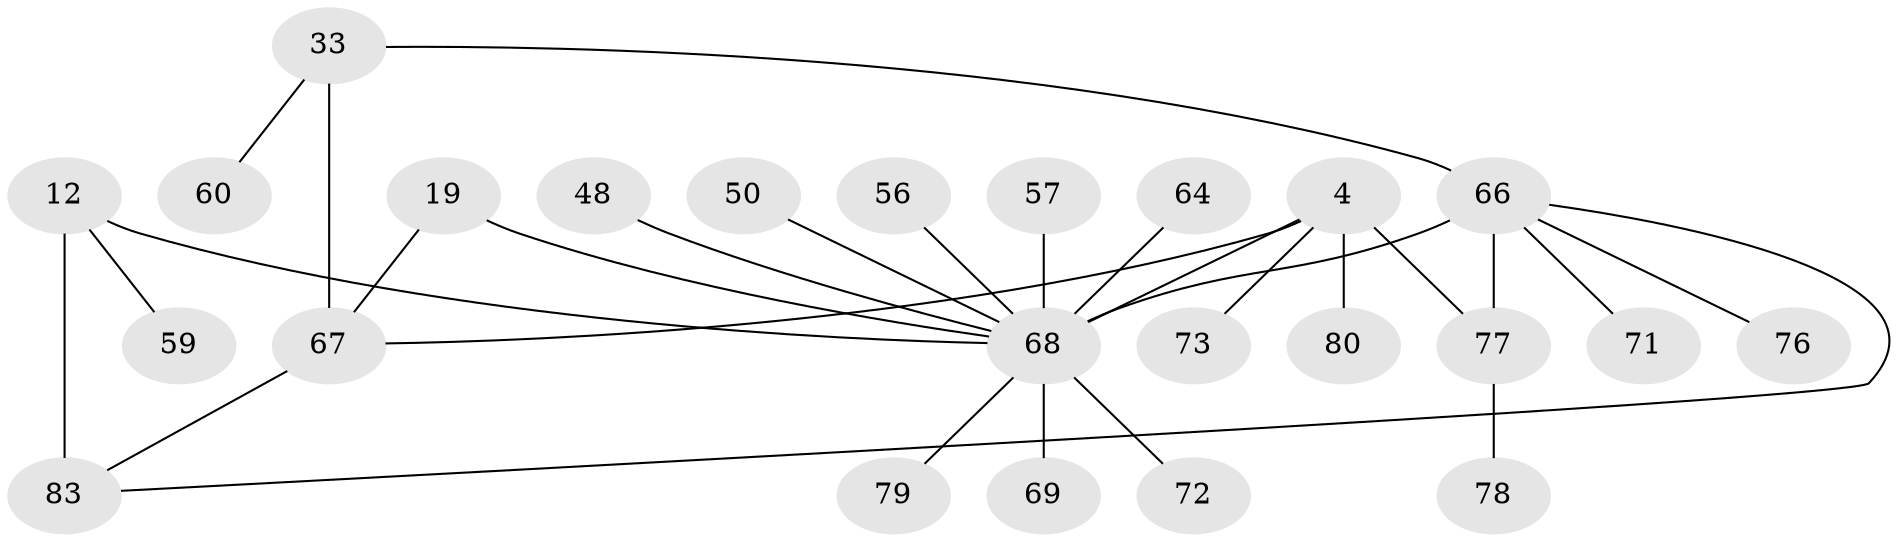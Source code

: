 // original degree distribution, {6: 0.04819277108433735, 5: 0.04819277108433735, 4: 0.060240963855421686, 9: 0.03614457831325301, 10: 0.012048192771084338, 8: 0.012048192771084338, 7: 0.024096385542168676, 11: 0.012048192771084338, 3: 0.024096385542168676, 1: 0.5783132530120482, 2: 0.14457831325301204}
// Generated by graph-tools (version 1.1) at 2025/57/03/04/25 21:57:43]
// undirected, 24 vertices, 28 edges
graph export_dot {
graph [start="1"]
  node [color=gray90,style=filled];
  4 [super="+2"];
  12 [super="+11"];
  19 [super="+18"];
  33 [super="+6"];
  48;
  50;
  56;
  57;
  59;
  60;
  64 [super="+45"];
  66 [super="+53+63"];
  67 [super="+62+8+21+38+39+42+43+51+52+54+58"];
  68 [super="+25+20+3+24+37"];
  69;
  71;
  72;
  73;
  76;
  77 [super="+44+40+47"];
  78;
  79;
  80;
  83 [super="+75+82+81"];
  4 -- 80;
  4 -- 73;
  4 -- 67;
  4 -- 68 [weight=5];
  4 -- 77;
  12 -- 59;
  12 -- 68 [weight=2];
  12 -- 83 [weight=4];
  19 -- 67;
  19 -- 68 [weight=4];
  33 -- 66;
  33 -- 67 [weight=4];
  33 -- 60;
  48 -- 68;
  50 -- 68;
  56 -- 68;
  57 -- 68;
  64 -- 68;
  66 -- 68 [weight=3];
  66 -- 71;
  66 -- 76;
  66 -- 77 [weight=4];
  66 -- 83;
  67 -- 83;
  68 -- 69;
  68 -- 72;
  68 -- 79;
  77 -- 78;
}
